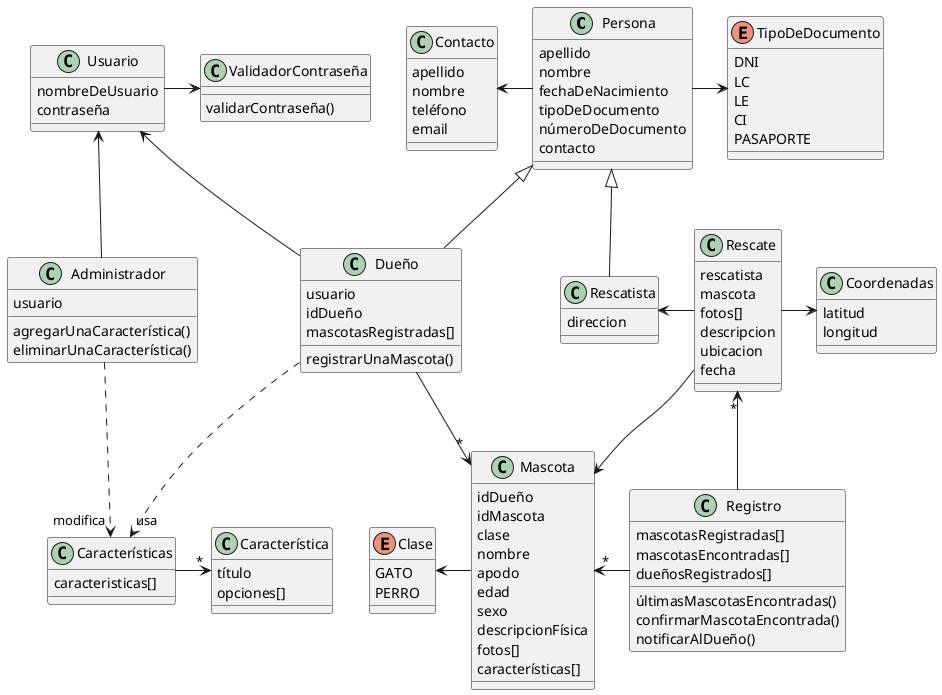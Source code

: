@startuml RescateDePatitas


class Persona{
  apellido
  nombre
  fechaDeNacimiento
  tipoDeDocumento
  númeroDeDocumento
  contacto

}

class Contacto{
  apellido
  nombre
  teléfono
  email
}

class Rescatista{
  direccion
}

class Mascota{
  idDueño
  idMascota
  clase
  nombre
  apodo
  edad
  sexo
  descripcionFísica
  fotos[]
  características[]
}

enum Clase{
  GATO
  PERRO
}


enum TipoDeDocumento{
  DNI
  LC /' Libreta Cívica '/
  LE /' Libreta de Enrolamiento '/
  CI /' Cédula de Identidad '/
  PASAPORTE
}

class Rescate{
  rescatista
  mascota
  fotos[]
  descripcion
  ubicacion
  fecha
}

class Coordenadas{
  latitud
  longitud
}

class Usuario{
  nombreDeUsuario
  contraseña
}

class Administrador{

  usuario

  agregarUnaCaracterística()
  eliminarUnaCaracterística()

}

class Dueño{
  usuario
  idDueño
  mascotasRegistradas[]
  registrarUnaMascota()
}


class Registro{
  mascotasRegistradas[]
  mascotasEncontradas[]
  dueñosRegistrados[]
  últimasMascotasEncontradas()
  confirmarMascotaEncontrada()
  notificarAlDueño()
}


class Característica{
  título
  opciones[]
}

class Características{
  caracteristicas[]
}

class ValidadorContraseña{
  validarContraseña()
}


Rescatista -u-|> Persona
Rescate -l-> Rescatista
Usuario -> ValidadorContraseña
Dueño -u-> Usuario
Rescate -d-> Mascota
Registro -l-> "*" Mascota
Registro -l-> "*" Rescate
Persona -> TipoDeDocumento
Dueño -u-|> Persona
Persona -l-> Contacto
Mascota -l-> Clase
Dueño -d->"*" Mascota
Administrador -u-> Usuario
Rescate -> Coordenadas
Características ->"*" Característica
Dueño ..>"usa" Características
Administrador ..>"modifica" Características




@enduml

